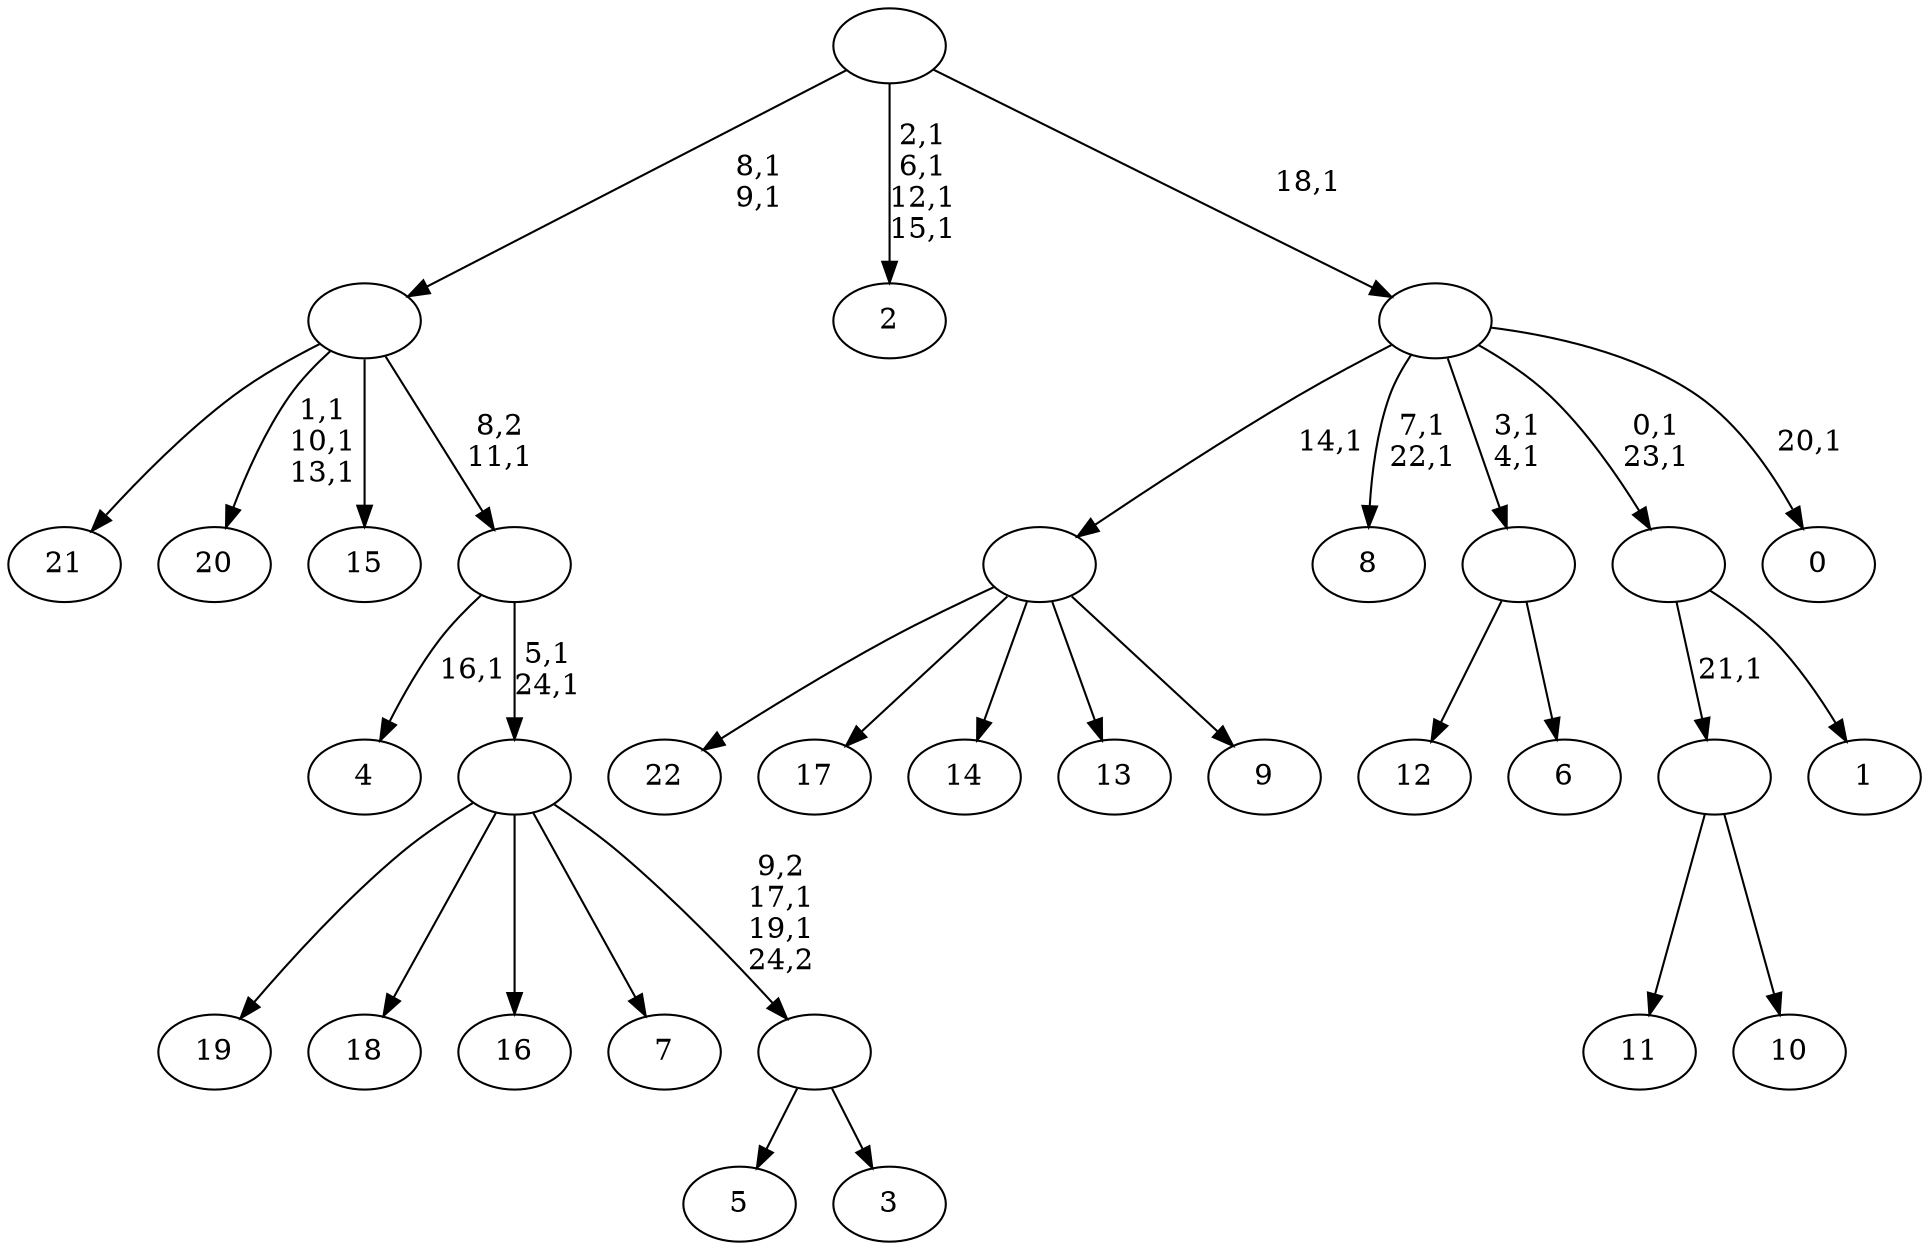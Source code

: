 digraph T {
	48 [label="22"]
	47 [label="21"]
	46 [label="20"]
	42 [label="19"]
	41 [label="18"]
	40 [label="17"]
	39 [label="16"]
	38 [label="15"]
	37 [label="14"]
	36 [label="13"]
	35 [label="12"]
	34 [label="11"]
	33 [label="10"]
	32 [label=""]
	31 [label="9"]
	30 [label=""]
	29 [label="8"]
	26 [label="7"]
	25 [label="6"]
	24 [label=""]
	22 [label="5"]
	21 [label="4"]
	19 [label="3"]
	18 [label=""]
	16 [label=""]
	14 [label=""]
	13 [label=""]
	11 [label="2"]
	6 [label="1"]
	5 [label=""]
	3 [label="0"]
	1 [label=""]
	0 [label=""]
	32 -> 34 [label=""]
	32 -> 33 [label=""]
	30 -> 48 [label=""]
	30 -> 40 [label=""]
	30 -> 37 [label=""]
	30 -> 36 [label=""]
	30 -> 31 [label=""]
	24 -> 35 [label=""]
	24 -> 25 [label=""]
	18 -> 22 [label=""]
	18 -> 19 [label=""]
	16 -> 18 [label="9,2\n17,1\n19,1\n24,2"]
	16 -> 42 [label=""]
	16 -> 41 [label=""]
	16 -> 39 [label=""]
	16 -> 26 [label=""]
	14 -> 16 [label="5,1\n24,1"]
	14 -> 21 [label="16,1"]
	13 -> 46 [label="1,1\n10,1\n13,1"]
	13 -> 47 [label=""]
	13 -> 38 [label=""]
	13 -> 14 [label="8,2\n11,1"]
	5 -> 32 [label="21,1"]
	5 -> 6 [label=""]
	1 -> 3 [label="20,1"]
	1 -> 5 [label="0,1\n23,1"]
	1 -> 24 [label="3,1\n4,1"]
	1 -> 29 [label="7,1\n22,1"]
	1 -> 30 [label="14,1"]
	0 -> 11 [label="2,1\n6,1\n12,1\n15,1"]
	0 -> 13 [label="8,1\n9,1"]
	0 -> 1 [label="18,1"]
}
